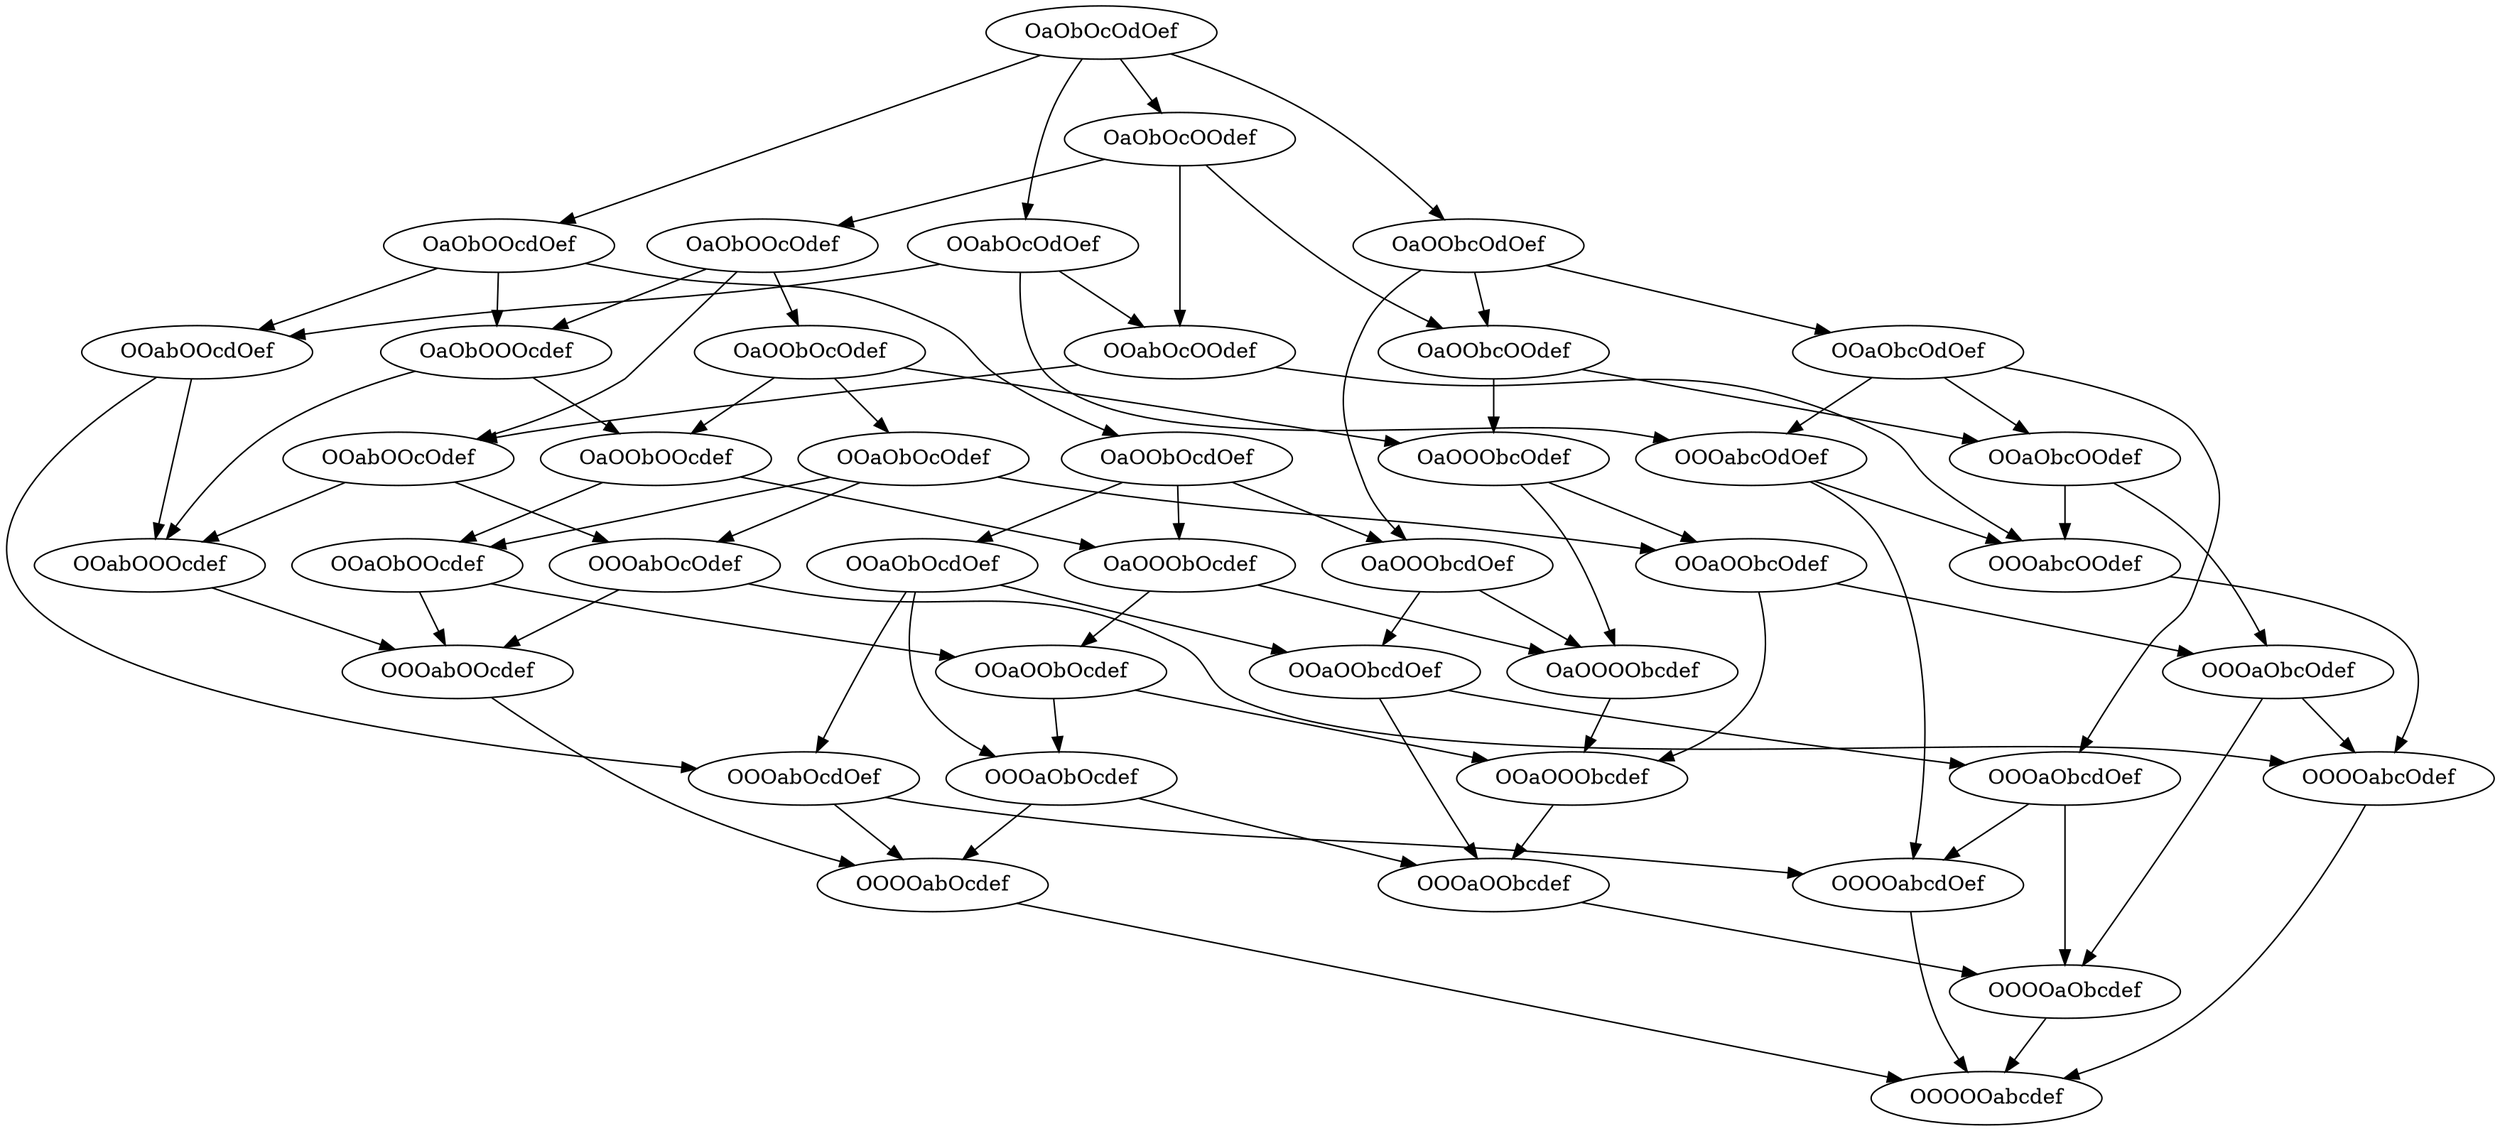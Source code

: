 digraph tamari {
OOabOOOcdef -> OOOabOOcdef;
OaObOOcdOef -> OOabOOcdOef;
OOOaObcOdef -> OOOOaObcdef;
OOOOabOcdef -> OOOOOabcdef;
OOaOObcdOef -> OOOaOObcdef;
OOOabOcOdef -> OOOOabcOdef;
OOOaOObcdef -> OOOOaObcdef;
OOaObcOOdef -> OOOabcOOdef;
OOOaObOcdef -> OOOaOObcdef;
OaOObOcOdef -> OOaObOcOdef;
OOabOOcOdef -> OOOabOcOdef;
OOOaObcdOef -> OOOOabcdOef;
OOaOObOcdef -> OOOaObOcdef;
OOOaObOcdef -> OOOOabOcdef;
OaObOOcdOef -> OaOObOcdOef;
OOaObOcdOef -> OOOaObOcdef;
OaOObOcdOef -> OaOOObcdOef;
OaObOcOOdef -> OaOObcOOdef;
OaObOcOdOef -> OaObOcOOdef;
OaOObOOcdef -> OaOOObOcdef;
OaOOObcdOef -> OOaOObcdOef;
OaOOObOcdef -> OOaOObOcdef;
OaOObOOcdef -> OOaObOOcdef;
OOaObcOdOef -> OOaObcOOdef;
OaOObOcdOef -> OaOOObOcdef;
OOOOabcOdef -> OOOOOabcdef;
OOOaObcOdef -> OOOOabcOdef;
OOOabcOdOef -> OOOOabcdOef;
OOOOabcdOef -> OOOOOabcdef;
OOaObOcOdef -> OOOabOcOdef;
OaObOOcOdef -> OaOObOcOdef;
OOaObcOdOef -> OOOabcOdOef;
OOaObOcdOef -> OOOabOcdOef;
OaOObcOOdef -> OaOOObcOdef;
OOaOObcOdef -> OOaOOObcdef;
OOabOcOOdef -> OOOabcOOdef;
OaObOcOdOef -> OOabOcOdOef;
OaOObcOOdef -> OOaObcOOdef;
OaObOcOdOef -> OaOObcOdOef;
OaObOOcOdef -> OaObOOOcdef;
OOOOaObcdef -> OOOOOabcdef;
OOOabOOcdef -> OOOOabOcdef;
OOabOOcdOef -> OOOabOcdOef;
OOaOObcdOef -> OOOaObcdOef;
OaObOcOOdef -> OOabOcOOdef;
OaOOObcdOef -> OaOOOObcdef;
OOOabcOOdef -> OOOOabcOdef;
OOOabcOdOef -> OOOabcOOdef;
OOaObOOcdef -> OOOabOOcdef;
OaOObOcOdef -> OaOOObcOdef;
OaOOObOcdef -> OaOOOObcdef;
OaObOOOcdef -> OaOObOOcdef;
OOaObOOcdef -> OOaOObOcdef;
OaObOcOdOef -> OaObOOcdOef;
OOOaObcdOef -> OOOOaObcdef;
OOaOObOcdef -> OOaOOObcdef;
OOaOObcOdef -> OOOaObcOdef;
OaObOOcOdef -> OOabOOcOdef;
OaOOObcOdef -> OaOOOObcdef;
OOabOcOOdef -> OOabOOcOdef;
OaOObOcdOef -> OOaObOcdOef;
OOaObOcOdef -> OOaOObcOdef;
OOOabOcdOef -> OOOOabcdOef;
OOOabOcOdef -> OOOabOOcdef;
OOaObcOOdef -> OOOaObcOdef;
OOabOOcdOef -> OOabOOOcdef;
OaOObOcOdef -> OaOObOOcdef;
OaObOcOOdef -> OaObOOcOdef;
OOabOOcOdef -> OOabOOOcdef;
OaOOOObcdef -> OOaOOObcdef;
OOabOcOdOef -> OOabOcOOdef;
OOOabOcdOef -> OOOOabOcdef;
OaObOOcdOef -> OaObOOOcdef;
OaOObcOdOef -> OaOOObcdOef;
OaOObcOdOef -> OOaObcOdOef;
OOaOOObcdef -> OOOaOObcdef;
OaOObcOdOef -> OaOObcOOdef;
OOaObOcdOef -> OOaOObcdOef;
OOaObOcOdef -> OOaObOOcdef;
OOabOcOdOef -> OOOabcOdOef;
OaOOObcOdef -> OOaOObcOdef;
OOaObcOdOef -> OOOaObcdOef;
OaObOOOcdef -> OOabOOOcdef;
OOabOcOdOef -> OOabOOcdOef;
}
